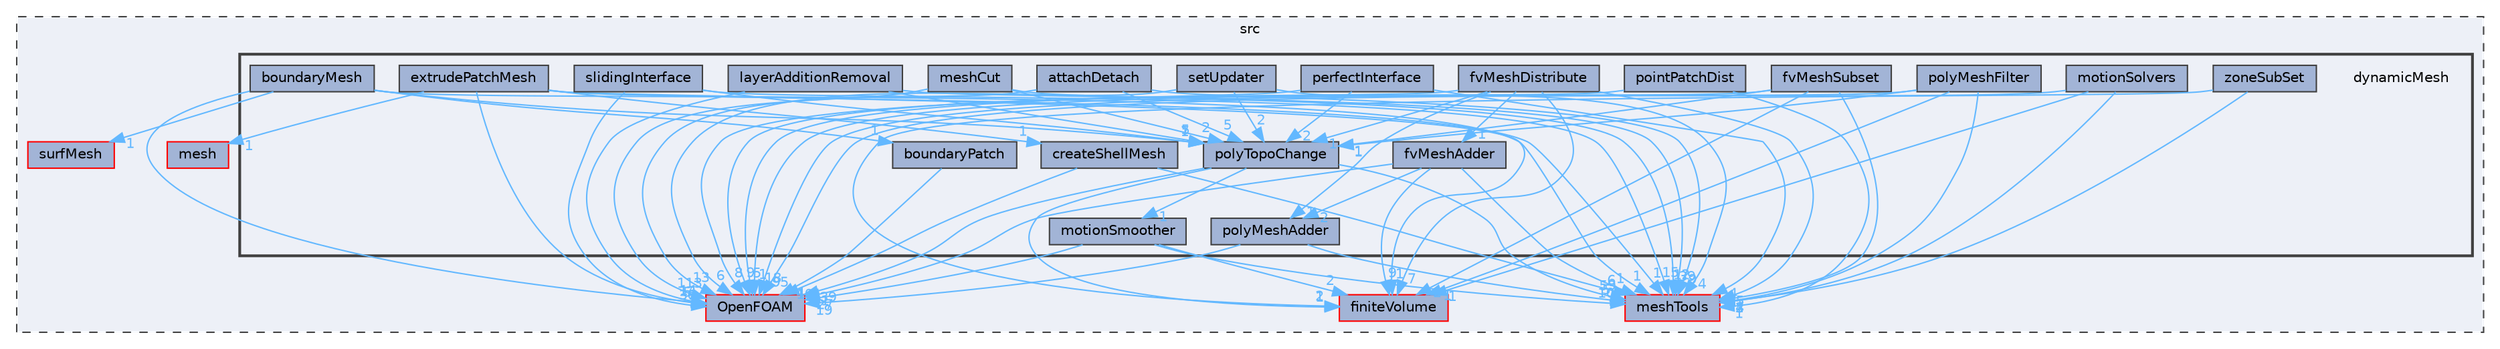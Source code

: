 digraph "src/dynamicMesh"
{
 // LATEX_PDF_SIZE
  bgcolor="transparent";
  edge [fontname=Helvetica,fontsize=10,labelfontname=Helvetica,labelfontsize=10];
  node [fontname=Helvetica,fontsize=10,shape=box,height=0.2,width=0.4];
  compound=true
  subgraph clusterdir_68267d1309a1af8e8297ef4c3efbcdba {
    graph [ bgcolor="#edf0f7", pencolor="grey25", label="src", fontname=Helvetica,fontsize=10 style="filled,dashed", URL="dir_68267d1309a1af8e8297ef4c3efbcdba.html",tooltip=""]
  dir_0a88fe22feb23ce5f078a04a1df67721 [label="surfMesh", fillcolor="#a2b4d6", color="red", style="filled", URL="dir_0a88fe22feb23ce5f078a04a1df67721.html",tooltip=""];
  dir_ae30ad0bef50cf391b24c614251bb9fd [label="meshTools", fillcolor="#a2b4d6", color="red", style="filled", URL="dir_ae30ad0bef50cf391b24c614251bb9fd.html",tooltip=""];
  dir_c5473ff19b20e6ec4dfe5c310b3778a8 [label="OpenFOAM", fillcolor="#a2b4d6", color="red", style="filled", URL="dir_c5473ff19b20e6ec4dfe5c310b3778a8.html",tooltip=""];
  dir_7be0d8c199b9408ae01f5d77515b8def [label="mesh", fillcolor="#a2b4d6", color="red", style="filled", URL="dir_7be0d8c199b9408ae01f5d77515b8def.html",tooltip=""];
  dir_9bd15774b555cf7259a6fa18f99fe99b [label="finiteVolume", fillcolor="#a2b4d6", color="red", style="filled", URL="dir_9bd15774b555cf7259a6fa18f99fe99b.html",tooltip=""];
  subgraph clusterdir_63742796c427c97a292c80f7db71da36 {
    graph [ bgcolor="#edf0f7", pencolor="grey25", label="", fontname=Helvetica,fontsize=10 style="filled,bold", URL="dir_63742796c427c97a292c80f7db71da36.html",tooltip=""]
    dir_63742796c427c97a292c80f7db71da36 [shape=plaintext, label="dynamicMesh"];
  dir_d6cc9bc5e60b27f6a6fa4a5b060fea36 [label="attachDetach", fillcolor="#a2b4d6", color="grey25", style="filled", URL="dir_d6cc9bc5e60b27f6a6fa4a5b060fea36.html",tooltip=""];
  dir_ddfccd6490c2469d28198c594ccfa4ce [label="boundaryMesh", fillcolor="#a2b4d6", color="grey25", style="filled", URL="dir_ddfccd6490c2469d28198c594ccfa4ce.html",tooltip=""];
  dir_35ca291ea1eeb9fd32abdab3648f3c71 [label="boundaryPatch", fillcolor="#a2b4d6", color="grey25", style="filled", URL="dir_35ca291ea1eeb9fd32abdab3648f3c71.html",tooltip=""];
  dir_924b44107af8655ed92cad90ea702bef [label="createShellMesh", fillcolor="#a2b4d6", color="grey25", style="filled", URL="dir_924b44107af8655ed92cad90ea702bef.html",tooltip=""];
  dir_093d07f5c8c724b1c7168866e50d9fc9 [label="extrudePatchMesh", fillcolor="#a2b4d6", color="grey25", style="filled", URL="dir_093d07f5c8c724b1c7168866e50d9fc9.html",tooltip=""];
  dir_440af7b05d14cff8b6286d0b48f1a437 [label="fvMeshAdder", fillcolor="#a2b4d6", color="grey25", style="filled", URL="dir_440af7b05d14cff8b6286d0b48f1a437.html",tooltip=""];
  dir_577773e1069a916ae356340e1642450c [label="fvMeshDistribute", fillcolor="#a2b4d6", color="grey25", style="filled", URL="dir_577773e1069a916ae356340e1642450c.html",tooltip=""];
  dir_0d21eae395dc27e78a07fcf5d5d22d6a [label="fvMeshSubset", fillcolor="#a2b4d6", color="grey25", style="filled", URL="dir_0d21eae395dc27e78a07fcf5d5d22d6a.html",tooltip=""];
  dir_75ed56908277ba9008d6d651379664b5 [label="layerAdditionRemoval", fillcolor="#a2b4d6", color="grey25", style="filled", URL="dir_75ed56908277ba9008d6d651379664b5.html",tooltip=""];
  dir_9d5336f012de1459bf0f96ab97c17717 [label="meshCut", fillcolor="#a2b4d6", color="grey25", style="filled", URL="dir_9d5336f012de1459bf0f96ab97c17717.html",tooltip=""];
  dir_a5f41142d67d2cb37e86033b3571a7be [label="motionSmoother", fillcolor="#a2b4d6", color="grey25", style="filled", URL="dir_a5f41142d67d2cb37e86033b3571a7be.html",tooltip=""];
  dir_63edc9dc903196284d9e86748ed5cd67 [label="motionSolvers", fillcolor="#a2b4d6", color="grey25", style="filled", URL="dir_63edc9dc903196284d9e86748ed5cd67.html",tooltip=""];
  dir_7067571b3697f161521131f0af8a95e3 [label="perfectInterface", fillcolor="#a2b4d6", color="grey25", style="filled", URL="dir_7067571b3697f161521131f0af8a95e3.html",tooltip=""];
  dir_ca762d8f93f85eb331f32938dbdfacbb [label="pointPatchDist", fillcolor="#a2b4d6", color="grey25", style="filled", URL="dir_ca762d8f93f85eb331f32938dbdfacbb.html",tooltip=""];
  dir_e23327a71743ffe75713f6a7da1ee175 [label="polyMeshAdder", fillcolor="#a2b4d6", color="grey25", style="filled", URL="dir_e23327a71743ffe75713f6a7da1ee175.html",tooltip=""];
  dir_0b1562575ddc4c1518e7b4b5f6e4aecc [label="polyMeshFilter", fillcolor="#a2b4d6", color="grey25", style="filled", URL="dir_0b1562575ddc4c1518e7b4b5f6e4aecc.html",tooltip=""];
  dir_1dcc9f8d039401a5088c21c8f851d182 [label="polyTopoChange", fillcolor="#a2b4d6", color="grey25", style="filled", URL="dir_1dcc9f8d039401a5088c21c8f851d182.html",tooltip=""];
  dir_b0a7cc17b3792925464d04792e6798d7 [label="setUpdater", fillcolor="#a2b4d6", color="grey25", style="filled", URL="dir_b0a7cc17b3792925464d04792e6798d7.html",tooltip=""];
  dir_1d2f54cf14ad69ed11cf68cc98710746 [label="slidingInterface", fillcolor="#a2b4d6", color="grey25", style="filled", URL="dir_1d2f54cf14ad69ed11cf68cc98710746.html",tooltip=""];
  dir_685f3cceb8f333e8364b2df8cd0ee849 [label="zoneSubSet", fillcolor="#a2b4d6", color="grey25", style="filled", URL="dir_685f3cceb8f333e8364b2df8cd0ee849.html",tooltip=""];
  }
  }
  dir_d6cc9bc5e60b27f6a6fa4a5b060fea36->dir_1dcc9f8d039401a5088c21c8f851d182 [headlabel="5", labeldistance=1.5 headhref="dir_000164_002997.html" href="dir_000164_002997.html" color="steelblue1" fontcolor="steelblue1"];
  dir_d6cc9bc5e60b27f6a6fa4a5b060fea36->dir_ae30ad0bef50cf391b24c614251bb9fd [headlabel="9", labeldistance=1.5 headhref="dir_000164_002382.html" href="dir_000164_002382.html" color="steelblue1" fontcolor="steelblue1"];
  dir_d6cc9bc5e60b27f6a6fa4a5b060fea36->dir_c5473ff19b20e6ec4dfe5c310b3778a8 [headlabel="13", labeldistance=1.5 headhref="dir_000164_002695.html" href="dir_000164_002695.html" color="steelblue1" fontcolor="steelblue1"];
  dir_ddfccd6490c2469d28198c594ccfa4ce->dir_0a88fe22feb23ce5f078a04a1df67721 [headlabel="1", labeldistance=1.5 headhref="dir_000327_003891.html" href="dir_000327_003891.html" color="steelblue1" fontcolor="steelblue1"];
  dir_ddfccd6490c2469d28198c594ccfa4ce->dir_1dcc9f8d039401a5088c21c8f851d182 [headlabel="1", labeldistance=1.5 headhref="dir_000327_002997.html" href="dir_000327_002997.html" color="steelblue1" fontcolor="steelblue1"];
  dir_ddfccd6490c2469d28198c594ccfa4ce->dir_35ca291ea1eeb9fd32abdab3648f3c71 [headlabel="1", labeldistance=1.5 headhref="dir_000327_000328.html" href="dir_000327_000328.html" color="steelblue1" fontcolor="steelblue1"];
  dir_ddfccd6490c2469d28198c594ccfa4ce->dir_ae30ad0bef50cf391b24c614251bb9fd [headlabel="1", labeldistance=1.5 headhref="dir_000327_002382.html" href="dir_000327_002382.html" color="steelblue1" fontcolor="steelblue1"];
  dir_ddfccd6490c2469d28198c594ccfa4ce->dir_c5473ff19b20e6ec4dfe5c310b3778a8 [headlabel="13", labeldistance=1.5 headhref="dir_000327_002695.html" href="dir_000327_002695.html" color="steelblue1" fontcolor="steelblue1"];
  dir_35ca291ea1eeb9fd32abdab3648f3c71->dir_c5473ff19b20e6ec4dfe5c310b3778a8 [headlabel="4", labeldistance=1.5 headhref="dir_000328_002695.html" href="dir_000328_002695.html" color="steelblue1" fontcolor="steelblue1"];
  dir_924b44107af8655ed92cad90ea702bef->dir_ae30ad0bef50cf391b24c614251bb9fd [headlabel="6", labeldistance=1.5 headhref="dir_000731_002382.html" href="dir_000731_002382.html" color="steelblue1" fontcolor="steelblue1"];
  dir_924b44107af8655ed92cad90ea702bef->dir_c5473ff19b20e6ec4dfe5c310b3778a8 [headlabel="10", labeldistance=1.5 headhref="dir_000731_002695.html" href="dir_000731_002695.html" color="steelblue1" fontcolor="steelblue1"];
  dir_093d07f5c8c724b1c7168866e50d9fc9->dir_7be0d8c199b9408ae01f5d77515b8def [headlabel="1", labeldistance=1.5 headhref="dir_001238_002359.html" href="dir_001238_002359.html" color="steelblue1" fontcolor="steelblue1"];
  dir_093d07f5c8c724b1c7168866e50d9fc9->dir_924b44107af8655ed92cad90ea702bef [headlabel="1", labeldistance=1.5 headhref="dir_001238_000731.html" href="dir_001238_000731.html" color="steelblue1" fontcolor="steelblue1"];
  dir_093d07f5c8c724b1c7168866e50d9fc9->dir_9bd15774b555cf7259a6fa18f99fe99b [headlabel="1", labeldistance=1.5 headhref="dir_001238_001387.html" href="dir_001238_001387.html" color="steelblue1" fontcolor="steelblue1"];
  dir_093d07f5c8c724b1c7168866e50d9fc9->dir_ae30ad0bef50cf391b24c614251bb9fd [headlabel="1", labeldistance=1.5 headhref="dir_001238_002382.html" href="dir_001238_002382.html" color="steelblue1" fontcolor="steelblue1"];
  dir_093d07f5c8c724b1c7168866e50d9fc9->dir_c5473ff19b20e6ec4dfe5c310b3778a8 [headlabel="5", labeldistance=1.5 headhref="dir_001238_002695.html" href="dir_001238_002695.html" color="steelblue1" fontcolor="steelblue1"];
  dir_440af7b05d14cff8b6286d0b48f1a437->dir_9bd15774b555cf7259a6fa18f99fe99b [headlabel="9", labeldistance=1.5 headhref="dir_001545_001387.html" href="dir_001545_001387.html" color="steelblue1" fontcolor="steelblue1"];
  dir_440af7b05d14cff8b6286d0b48f1a437->dir_ae30ad0bef50cf391b24c614251bb9fd [headlabel="1", labeldistance=1.5 headhref="dir_001545_002382.html" href="dir_001545_002382.html" color="steelblue1" fontcolor="steelblue1"];
  dir_440af7b05d14cff8b6286d0b48f1a437->dir_c5473ff19b20e6ec4dfe5c310b3778a8 [headlabel="1", labeldistance=1.5 headhref="dir_001545_002695.html" href="dir_001545_002695.html" color="steelblue1" fontcolor="steelblue1"];
  dir_440af7b05d14cff8b6286d0b48f1a437->dir_e23327a71743ffe75713f6a7da1ee175 [headlabel="2", labeldistance=1.5 headhref="dir_001545_002981.html" href="dir_001545_002981.html" color="steelblue1" fontcolor="steelblue1"];
  dir_577773e1069a916ae356340e1642450c->dir_1dcc9f8d039401a5088c21c8f851d182 [headlabel="1", labeldistance=1.5 headhref="dir_001546_002997.html" href="dir_001546_002997.html" color="steelblue1" fontcolor="steelblue1"];
  dir_577773e1069a916ae356340e1642450c->dir_440af7b05d14cff8b6286d0b48f1a437 [headlabel="1", labeldistance=1.5 headhref="dir_001546_001545.html" href="dir_001546_001545.html" color="steelblue1" fontcolor="steelblue1"];
  dir_577773e1069a916ae356340e1642450c->dir_9bd15774b555cf7259a6fa18f99fe99b [headlabel="7", labeldistance=1.5 headhref="dir_001546_001387.html" href="dir_001546_001387.html" color="steelblue1" fontcolor="steelblue1"];
  dir_577773e1069a916ae356340e1642450c->dir_ae30ad0bef50cf391b24c614251bb9fd [headlabel="5", labeldistance=1.5 headhref="dir_001546_002382.html" href="dir_001546_002382.html" color="steelblue1" fontcolor="steelblue1"];
  dir_577773e1069a916ae356340e1642450c->dir_c5473ff19b20e6ec4dfe5c310b3778a8 [headlabel="9", labeldistance=1.5 headhref="dir_001546_002695.html" href="dir_001546_002695.html" color="steelblue1" fontcolor="steelblue1"];
  dir_577773e1069a916ae356340e1642450c->dir_e23327a71743ffe75713f6a7da1ee175 [headlabel="1", labeldistance=1.5 headhref="dir_001546_002981.html" href="dir_001546_002981.html" color="steelblue1" fontcolor="steelblue1"];
  dir_0d21eae395dc27e78a07fcf5d5d22d6a->dir_1dcc9f8d039401a5088c21c8f851d182 [headlabel="1", labeldistance=1.5 headhref="dir_001550_002997.html" href="dir_001550_002997.html" color="steelblue1" fontcolor="steelblue1"];
  dir_0d21eae395dc27e78a07fcf5d5d22d6a->dir_9bd15774b555cf7259a6fa18f99fe99b [headlabel="2", labeldistance=1.5 headhref="dir_001550_001387.html" href="dir_001550_001387.html" color="steelblue1" fontcolor="steelblue1"];
  dir_0d21eae395dc27e78a07fcf5d5d22d6a->dir_ae30ad0bef50cf391b24c614251bb9fd [headlabel="1", labeldistance=1.5 headhref="dir_001550_002382.html" href="dir_001550_002382.html" color="steelblue1" fontcolor="steelblue1"];
  dir_0d21eae395dc27e78a07fcf5d5d22d6a->dir_c5473ff19b20e6ec4dfe5c310b3778a8 [headlabel="1", labeldistance=1.5 headhref="dir_001550_002695.html" href="dir_001550_002695.html" color="steelblue1" fontcolor="steelblue1"];
  dir_75ed56908277ba9008d6d651379664b5->dir_1dcc9f8d039401a5088c21c8f851d182 [headlabel="5", labeldistance=1.5 headhref="dir_002104_002997.html" href="dir_002104_002997.html" color="steelblue1" fontcolor="steelblue1"];
  dir_75ed56908277ba9008d6d651379664b5->dir_ae30ad0bef50cf391b24c614251bb9fd [headlabel="12", labeldistance=1.5 headhref="dir_002104_002382.html" href="dir_002104_002382.html" color="steelblue1" fontcolor="steelblue1"];
  dir_75ed56908277ba9008d6d651379664b5->dir_c5473ff19b20e6ec4dfe5c310b3778a8 [headlabel="14", labeldistance=1.5 headhref="dir_002104_002695.html" href="dir_002104_002695.html" color="steelblue1" fontcolor="steelblue1"];
  dir_9d5336f012de1459bf0f96ab97c17717->dir_ae30ad0bef50cf391b24c614251bb9fd [headlabel="39", labeldistance=1.5 headhref="dir_002361_002382.html" href="dir_002361_002382.html" color="steelblue1" fontcolor="steelblue1"];
  dir_9d5336f012de1459bf0f96ab97c17717->dir_c5473ff19b20e6ec4dfe5c310b3778a8 [headlabel="113", labeldistance=1.5 headhref="dir_002361_002695.html" href="dir_002361_002695.html" color="steelblue1" fontcolor="steelblue1"];
  dir_9d5336f012de1459bf0f96ab97c17717->dir_1dcc9f8d039401a5088c21c8f851d182 [headlabel="2", labeldistance=1.5 headhref="dir_002361_002997.html" href="dir_002361_002997.html" color="steelblue1" fontcolor="steelblue1"];
  dir_a5f41142d67d2cb37e86033b3571a7be->dir_9bd15774b555cf7259a6fa18f99fe99b [headlabel="2", labeldistance=1.5 headhref="dir_002443_001387.html" href="dir_002443_001387.html" color="steelblue1" fontcolor="steelblue1"];
  dir_a5f41142d67d2cb37e86033b3571a7be->dir_ae30ad0bef50cf391b24c614251bb9fd [headlabel="10", labeldistance=1.5 headhref="dir_002443_002382.html" href="dir_002443_002382.html" color="steelblue1" fontcolor="steelblue1"];
  dir_a5f41142d67d2cb37e86033b3571a7be->dir_c5473ff19b20e6ec4dfe5c310b3778a8 [headlabel="27", labeldistance=1.5 headhref="dir_002443_002695.html" href="dir_002443_002695.html" color="steelblue1" fontcolor="steelblue1"];
  dir_63edc9dc903196284d9e86748ed5cd67->dir_9bd15774b555cf7259a6fa18f99fe99b [headlabel="1", labeldistance=1.5 headhref="dir_002446_001387.html" href="dir_002446_001387.html" color="steelblue1" fontcolor="steelblue1"];
  dir_63edc9dc903196284d9e86748ed5cd67->dir_ae30ad0bef50cf391b24c614251bb9fd [headlabel="3", labeldistance=1.5 headhref="dir_002446_002382.html" href="dir_002446_002382.html" color="steelblue1" fontcolor="steelblue1"];
  dir_63edc9dc903196284d9e86748ed5cd67->dir_c5473ff19b20e6ec4dfe5c310b3778a8 [headlabel="95", labeldistance=1.5 headhref="dir_002446_002695.html" href="dir_002446_002695.html" color="steelblue1" fontcolor="steelblue1"];
  dir_7067571b3697f161521131f0af8a95e3->dir_1dcc9f8d039401a5088c21c8f851d182 [headlabel="2", labeldistance=1.5 headhref="dir_002869_002997.html" href="dir_002869_002997.html" color="steelblue1" fontcolor="steelblue1"];
  dir_7067571b3697f161521131f0af8a95e3->dir_ae30ad0bef50cf391b24c614251bb9fd [headlabel="4", labeldistance=1.5 headhref="dir_002869_002382.html" href="dir_002869_002382.html" color="steelblue1" fontcolor="steelblue1"];
  dir_7067571b3697f161521131f0af8a95e3->dir_c5473ff19b20e6ec4dfe5c310b3778a8 [headlabel="8", labeldistance=1.5 headhref="dir_002869_002695.html" href="dir_002869_002695.html" color="steelblue1" fontcolor="steelblue1"];
  dir_ca762d8f93f85eb331f32938dbdfacbb->dir_ae30ad0bef50cf391b24c614251bb9fd [headlabel="1", labeldistance=1.5 headhref="dir_002952_002382.html" href="dir_002952_002382.html" color="steelblue1" fontcolor="steelblue1"];
  dir_ca762d8f93f85eb331f32938dbdfacbb->dir_c5473ff19b20e6ec4dfe5c310b3778a8 [headlabel="5", labeldistance=1.5 headhref="dir_002952_002695.html" href="dir_002952_002695.html" color="steelblue1" fontcolor="steelblue1"];
  dir_e23327a71743ffe75713f6a7da1ee175->dir_ae30ad0bef50cf391b24c614251bb9fd [headlabel="5", labeldistance=1.5 headhref="dir_002981_002382.html" href="dir_002981_002382.html" color="steelblue1" fontcolor="steelblue1"];
  dir_e23327a71743ffe75713f6a7da1ee175->dir_c5473ff19b20e6ec4dfe5c310b3778a8 [headlabel="19", labeldistance=1.5 headhref="dir_002981_002695.html" href="dir_002981_002695.html" color="steelblue1" fontcolor="steelblue1"];
  dir_0b1562575ddc4c1518e7b4b5f6e4aecc->dir_1dcc9f8d039401a5088c21c8f851d182 [headlabel="1", labeldistance=1.5 headhref="dir_002983_002997.html" href="dir_002983_002997.html" color="steelblue1" fontcolor="steelblue1"];
  dir_0b1562575ddc4c1518e7b4b5f6e4aecc->dir_9bd15774b555cf7259a6fa18f99fe99b [headlabel="1", labeldistance=1.5 headhref="dir_002983_001387.html" href="dir_002983_001387.html" color="steelblue1" fontcolor="steelblue1"];
  dir_0b1562575ddc4c1518e7b4b5f6e4aecc->dir_ae30ad0bef50cf391b24c614251bb9fd [headlabel="4", labeldistance=1.5 headhref="dir_002983_002382.html" href="dir_002983_002382.html" color="steelblue1" fontcolor="steelblue1"];
  dir_0b1562575ddc4c1518e7b4b5f6e4aecc->dir_c5473ff19b20e6ec4dfe5c310b3778a8 [headlabel="18", labeldistance=1.5 headhref="dir_002983_002695.html" href="dir_002983_002695.html" color="steelblue1" fontcolor="steelblue1"];
  dir_1dcc9f8d039401a5088c21c8f851d182->dir_9bd15774b555cf7259a6fa18f99fe99b [headlabel="1", labeldistance=1.5 headhref="dir_002997_001387.html" href="dir_002997_001387.html" color="steelblue1" fontcolor="steelblue1"];
  dir_1dcc9f8d039401a5088c21c8f851d182->dir_ae30ad0bef50cf391b24c614251bb9fd [headlabel="59", labeldistance=1.5 headhref="dir_002997_002382.html" href="dir_002997_002382.html" color="steelblue1" fontcolor="steelblue1"];
  dir_1dcc9f8d039401a5088c21c8f851d182->dir_c5473ff19b20e6ec4dfe5c310b3778a8 [headlabel="139", labeldistance=1.5 headhref="dir_002997_002695.html" href="dir_002997_002695.html" color="steelblue1" fontcolor="steelblue1"];
  dir_1dcc9f8d039401a5088c21c8f851d182->dir_a5f41142d67d2cb37e86033b3571a7be [headlabel="1", labeldistance=1.5 headhref="dir_002997_002443.html" href="dir_002997_002443.html" color="steelblue1" fontcolor="steelblue1"];
  dir_b0a7cc17b3792925464d04792e6798d7->dir_1dcc9f8d039401a5088c21c8f851d182 [headlabel="2", labeldistance=1.5 headhref="dir_003504_002997.html" href="dir_003504_002997.html" color="steelblue1" fontcolor="steelblue1"];
  dir_b0a7cc17b3792925464d04792e6798d7->dir_ae30ad0bef50cf391b24c614251bb9fd [headlabel="4", labeldistance=1.5 headhref="dir_003504_002382.html" href="dir_003504_002382.html" color="steelblue1" fontcolor="steelblue1"];
  dir_b0a7cc17b3792925464d04792e6798d7->dir_c5473ff19b20e6ec4dfe5c310b3778a8 [headlabel="6", labeldistance=1.5 headhref="dir_003504_002695.html" href="dir_003504_002695.html" color="steelblue1" fontcolor="steelblue1"];
  dir_1d2f54cf14ad69ed11cf68cc98710746->dir_1dcc9f8d039401a5088c21c8f851d182 [headlabel="7", labeldistance=1.5 headhref="dir_003585_002997.html" href="dir_003585_002997.html" color="steelblue1" fontcolor="steelblue1"];
  dir_1d2f54cf14ad69ed11cf68cc98710746->dir_ae30ad0bef50cf391b24c614251bb9fd [headlabel="15", labeldistance=1.5 headhref="dir_003585_002382.html" href="dir_003585_002382.html" color="steelblue1" fontcolor="steelblue1"];
  dir_1d2f54cf14ad69ed11cf68cc98710746->dir_c5473ff19b20e6ec4dfe5c310b3778a8 [headlabel="36", labeldistance=1.5 headhref="dir_003585_002695.html" href="dir_003585_002695.html" color="steelblue1" fontcolor="steelblue1"];
  dir_685f3cceb8f333e8364b2df8cd0ee849->dir_9bd15774b555cf7259a6fa18f99fe99b [headlabel="2", labeldistance=1.5 headhref="dir_004466_001387.html" href="dir_004466_001387.html" color="steelblue1" fontcolor="steelblue1"];
  dir_685f3cceb8f333e8364b2df8cd0ee849->dir_ae30ad0bef50cf391b24c614251bb9fd [headlabel="2", labeldistance=1.5 headhref="dir_004466_002382.html" href="dir_004466_002382.html" color="steelblue1" fontcolor="steelblue1"];
}
